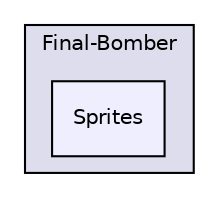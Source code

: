 digraph "D:/Projets/Final-Bomber/1 - Final-Bomber/Final-Bomber/Sprites" {
  compound=true
  node [ fontsize="10", fontname="Helvetica"];
  edge [ labelfontsize="10", labelfontname="Helvetica"];
  subgraph clusterdir_8535758fa343d8c49724c096c70e140d {
    graph [ bgcolor="#ddddee", pencolor="black", label="Final-Bomber" fontname="Helvetica", fontsize="10", URL="dir_8535758fa343d8c49724c096c70e140d.html"]
  dir_53eee6c06b975dcd2c9e05481c09e6c8 [shape=box, label="Sprites", style="filled", fillcolor="#eeeeff", pencolor="black", URL="dir_53eee6c06b975dcd2c9e05481c09e6c8.html"];
  }
}
